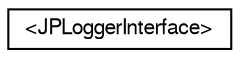 digraph G
{
  edge [fontname="FreeSans",fontsize="10",labelfontname="FreeSans",labelfontsize="10"];
  node [fontname="FreeSans",fontsize="10",shape=record];
  rankdir=LR;
  Node1 [label="\<JPLoggerInterface\>",height=0.2,width=0.4,color="black", fillcolor="white", style="filled",URL="$protocol_j_p_logger_interface-p.html",tooltip="JPLoggerInterface defines an common interface to logger tasks."];
}

